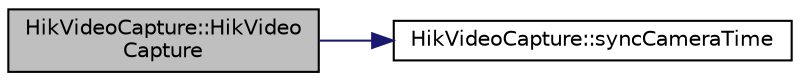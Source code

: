 digraph "HikVideoCapture::HikVideoCapture"
{
  edge [fontname="Helvetica",fontsize="10",labelfontname="Helvetica",labelfontsize="10"];
  node [fontname="Helvetica",fontsize="10",shape=record];
  rankdir="LR";
  Node0 [label="HikVideoCapture::HikVideo\lCapture",height=0.2,width=0.4,color="black", fillcolor="grey75", style="filled", fontcolor="black"];
  Node0 -> Node1 [color="midnightblue",fontsize="10",style="solid"];
  Node1 [label="HikVideoCapture::syncCameraTime",height=0.2,width=0.4,color="black", fillcolor="white", style="filled",URL="$class_hik_video_capture.html#a6d07f515f68c9c0819a14ab2afefa97d"];
}
